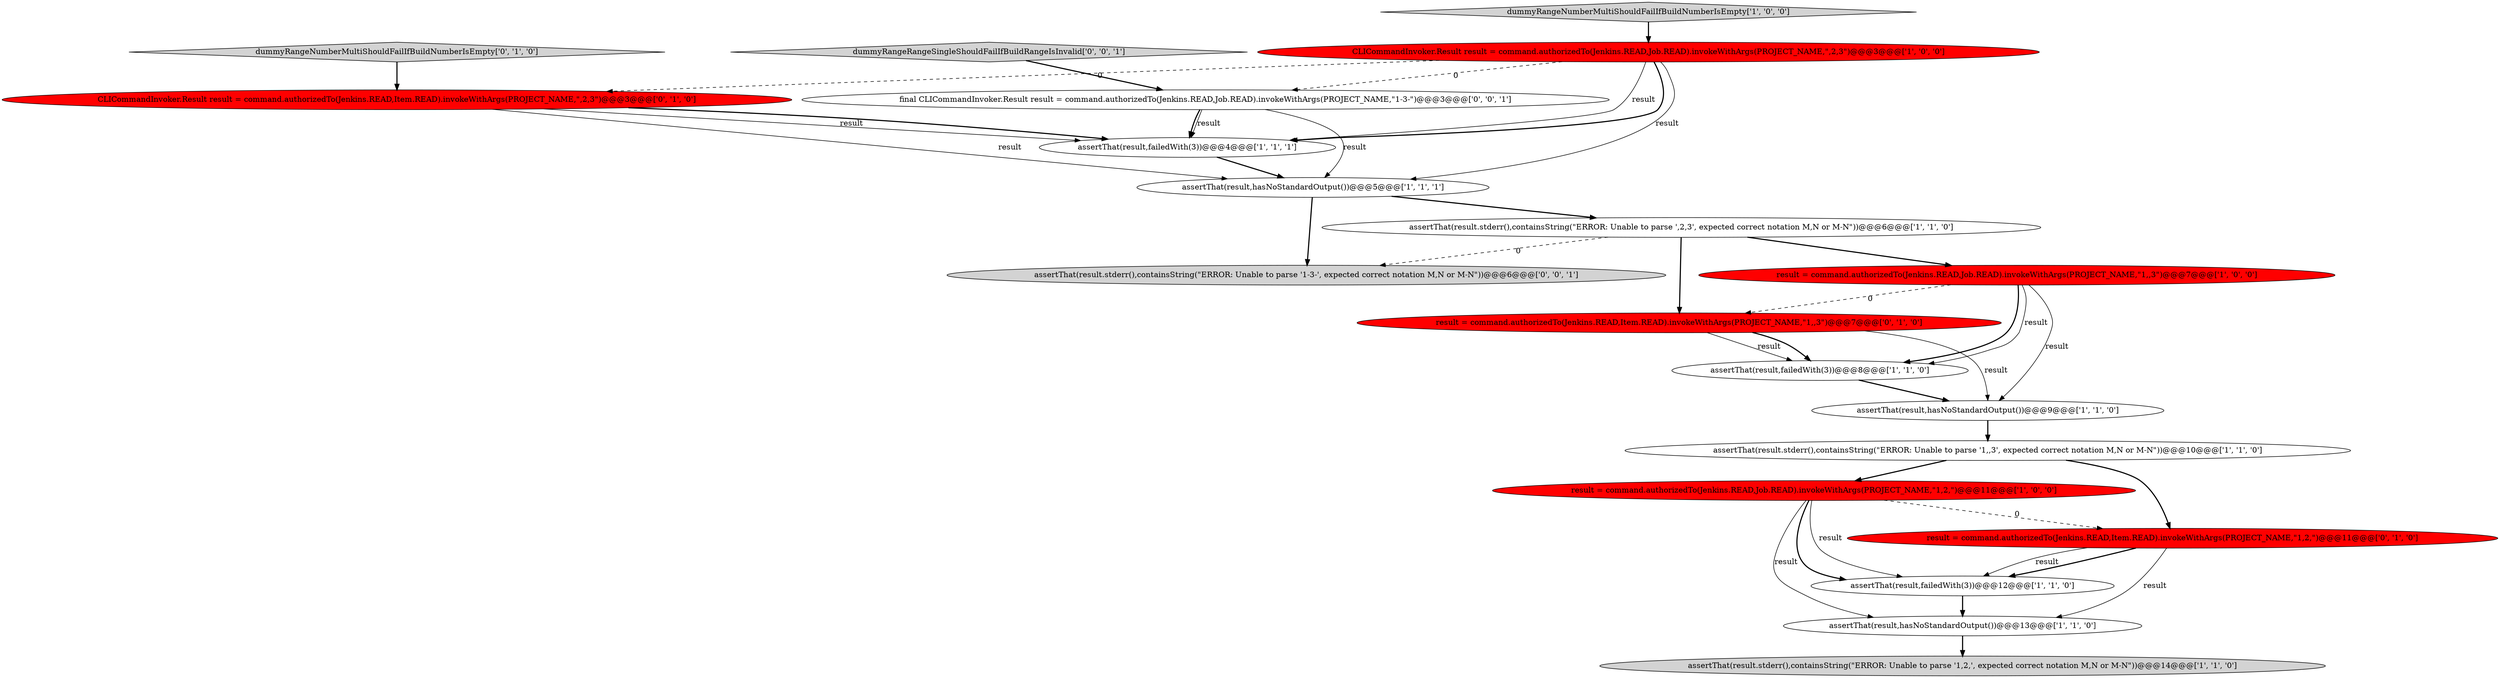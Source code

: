 digraph {
14 [style = filled, label = "dummyRangeNumberMultiShouldFailIfBuildNumberIsEmpty['0', '1', '0']", fillcolor = lightgray, shape = diamond image = "AAA0AAABBB2BBB"];
3 [style = filled, label = "result = command.authorizedTo(Jenkins.READ,Job.READ).invokeWithArgs(PROJECT_NAME,\"1,2,\")@@@11@@@['1', '0', '0']", fillcolor = red, shape = ellipse image = "AAA1AAABBB1BBB"];
11 [style = filled, label = "assertThat(result,failedWith(3))@@@4@@@['1', '1', '1']", fillcolor = white, shape = ellipse image = "AAA0AAABBB1BBB"];
19 [style = filled, label = "final CLICommandInvoker.Result result = command.authorizedTo(Jenkins.READ,Job.READ).invokeWithArgs(PROJECT_NAME,\"1-3-\")@@@3@@@['0', '0', '1']", fillcolor = white, shape = ellipse image = "AAA0AAABBB3BBB"];
8 [style = filled, label = "assertThat(result,hasNoStandardOutput())@@@13@@@['1', '1', '0']", fillcolor = white, shape = ellipse image = "AAA0AAABBB1BBB"];
12 [style = filled, label = "assertThat(result.stderr(),containsString(\"ERROR: Unable to parse '1,2,', expected correct notation M,N or M-N\"))@@@14@@@['1', '1', '0']", fillcolor = lightgray, shape = ellipse image = "AAA0AAABBB1BBB"];
17 [style = filled, label = "assertThat(result.stderr(),containsString(\"ERROR: Unable to parse '1-3-', expected correct notation M,N or M-N\"))@@@6@@@['0', '0', '1']", fillcolor = lightgray, shape = ellipse image = "AAA0AAABBB3BBB"];
15 [style = filled, label = "CLICommandInvoker.Result result = command.authorizedTo(Jenkins.READ,Item.READ).invokeWithArgs(PROJECT_NAME,\",2,3\")@@@3@@@['0', '1', '0']", fillcolor = red, shape = ellipse image = "AAA1AAABBB2BBB"];
1 [style = filled, label = "assertThat(result,failedWith(3))@@@8@@@['1', '1', '0']", fillcolor = white, shape = ellipse image = "AAA0AAABBB1BBB"];
5 [style = filled, label = "assertThat(result,hasNoStandardOutput())@@@5@@@['1', '1', '1']", fillcolor = white, shape = ellipse image = "AAA0AAABBB1BBB"];
6 [style = filled, label = "assertThat(result,failedWith(3))@@@12@@@['1', '1', '0']", fillcolor = white, shape = ellipse image = "AAA0AAABBB1BBB"];
9 [style = filled, label = "assertThat(result.stderr(),containsString(\"ERROR: Unable to parse ',2,3', expected correct notation M,N or M-N\"))@@@6@@@['1', '1', '0']", fillcolor = white, shape = ellipse image = "AAA0AAABBB1BBB"];
13 [style = filled, label = "result = command.authorizedTo(Jenkins.READ,Item.READ).invokeWithArgs(PROJECT_NAME,\"1,,3\")@@@7@@@['0', '1', '0']", fillcolor = red, shape = ellipse image = "AAA1AAABBB2BBB"];
18 [style = filled, label = "dummyRangeRangeSingleShouldFailIfBuildRangeIsInvalid['0', '0', '1']", fillcolor = lightgray, shape = diamond image = "AAA0AAABBB3BBB"];
7 [style = filled, label = "result = command.authorizedTo(Jenkins.READ,Job.READ).invokeWithArgs(PROJECT_NAME,\"1,,3\")@@@7@@@['1', '0', '0']", fillcolor = red, shape = ellipse image = "AAA1AAABBB1BBB"];
4 [style = filled, label = "CLICommandInvoker.Result result = command.authorizedTo(Jenkins.READ,Job.READ).invokeWithArgs(PROJECT_NAME,\",2,3\")@@@3@@@['1', '0', '0']", fillcolor = red, shape = ellipse image = "AAA1AAABBB1BBB"];
0 [style = filled, label = "assertThat(result,hasNoStandardOutput())@@@9@@@['1', '1', '0']", fillcolor = white, shape = ellipse image = "AAA0AAABBB1BBB"];
16 [style = filled, label = "result = command.authorizedTo(Jenkins.READ,Item.READ).invokeWithArgs(PROJECT_NAME,\"1,2,\")@@@11@@@['0', '1', '0']", fillcolor = red, shape = ellipse image = "AAA1AAABBB2BBB"];
10 [style = filled, label = "dummyRangeNumberMultiShouldFailIfBuildNumberIsEmpty['1', '0', '0']", fillcolor = lightgray, shape = diamond image = "AAA0AAABBB1BBB"];
2 [style = filled, label = "assertThat(result.stderr(),containsString(\"ERROR: Unable to parse '1,,3', expected correct notation M,N or M-N\"))@@@10@@@['1', '1', '0']", fillcolor = white, shape = ellipse image = "AAA0AAABBB1BBB"];
16->6 [style = solid, label="result"];
7->1 [style = bold, label=""];
5->9 [style = bold, label=""];
19->5 [style = solid, label="result"];
3->8 [style = solid, label="result"];
16->6 [style = bold, label=""];
2->3 [style = bold, label=""];
0->2 [style = bold, label=""];
18->19 [style = bold, label=""];
16->8 [style = solid, label="result"];
13->1 [style = solid, label="result"];
3->6 [style = bold, label=""];
19->11 [style = bold, label=""];
1->0 [style = bold, label=""];
15->11 [style = solid, label="result"];
9->7 [style = bold, label=""];
5->17 [style = bold, label=""];
19->11 [style = solid, label="result"];
13->1 [style = bold, label=""];
4->11 [style = solid, label="result"];
11->5 [style = bold, label=""];
15->11 [style = bold, label=""];
4->5 [style = solid, label="result"];
3->6 [style = solid, label="result"];
7->0 [style = solid, label="result"];
13->0 [style = solid, label="result"];
4->15 [style = dashed, label="0"];
9->17 [style = dashed, label="0"];
6->8 [style = bold, label=""];
7->13 [style = dashed, label="0"];
10->4 [style = bold, label=""];
4->19 [style = dashed, label="0"];
14->15 [style = bold, label=""];
4->11 [style = bold, label=""];
8->12 [style = bold, label=""];
3->16 [style = dashed, label="0"];
7->1 [style = solid, label="result"];
9->13 [style = bold, label=""];
15->5 [style = solid, label="result"];
2->16 [style = bold, label=""];
}
